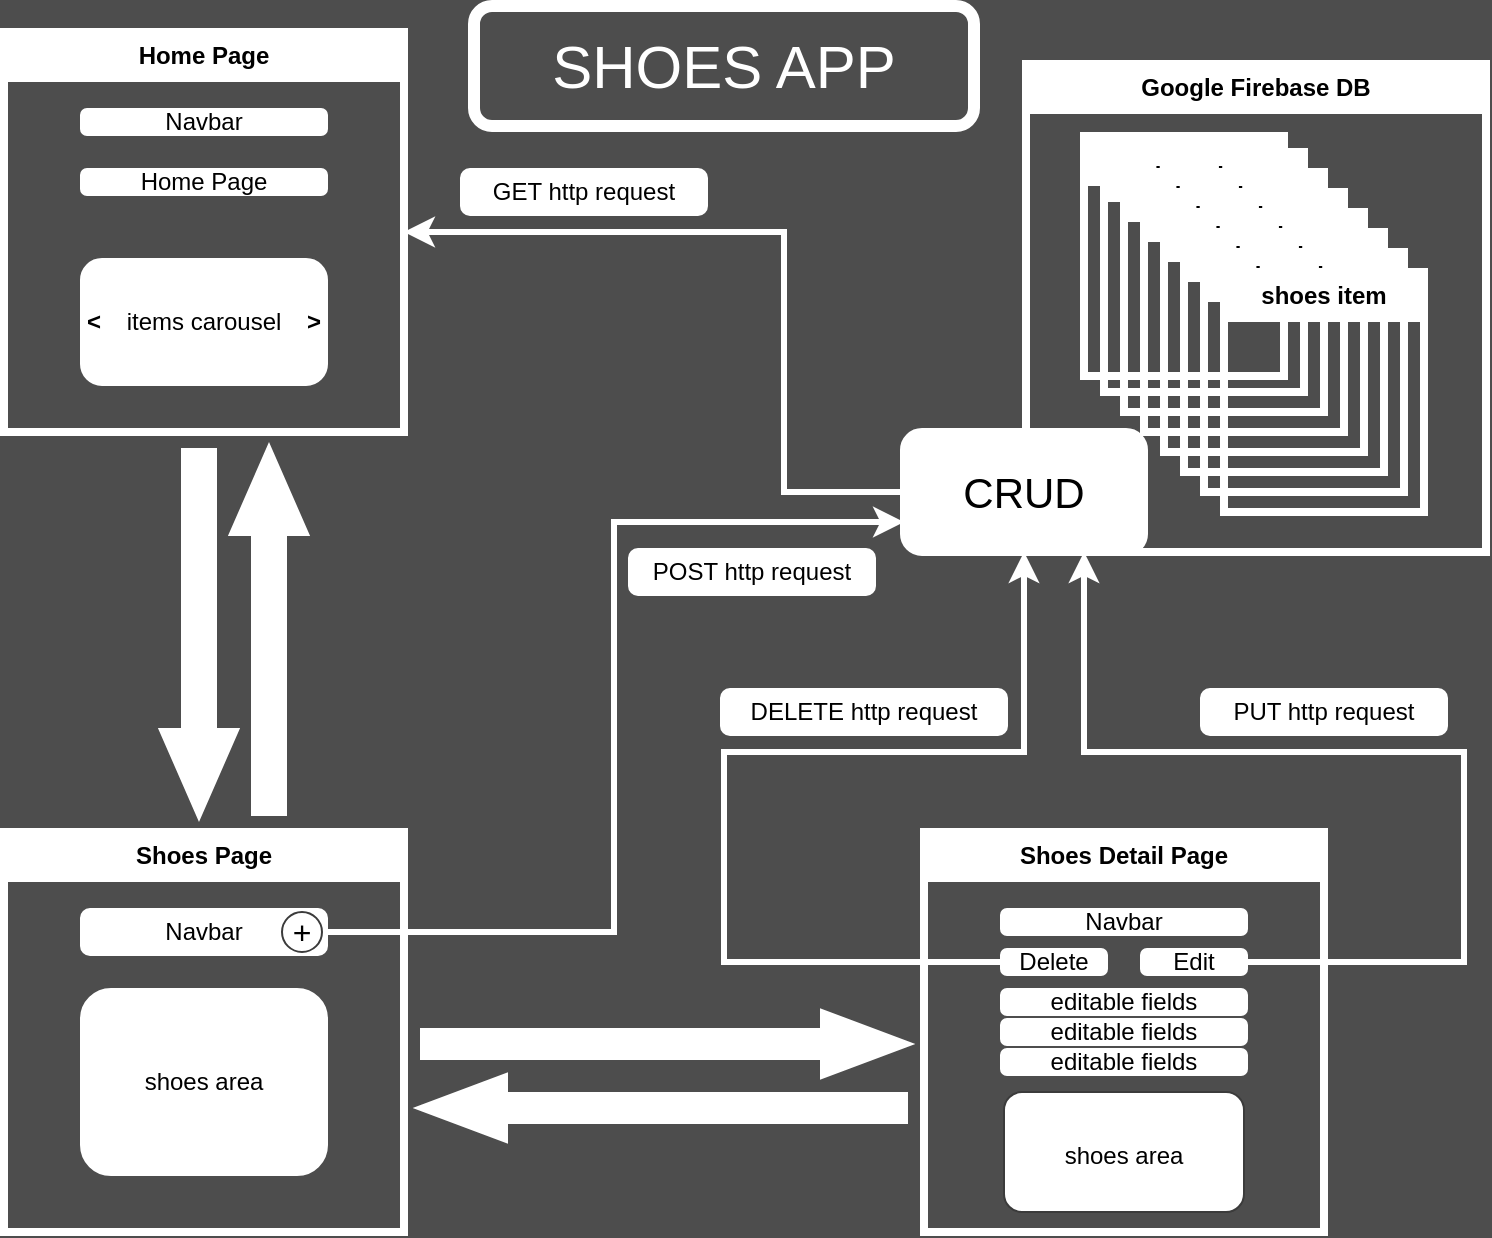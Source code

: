 <mxfile version="20.8.23" type="github">
  <diagram name="‫עמוד-1‬" id="Duh7JVj-FULWT96uaFJs">
    <mxGraphModel dx="1434" dy="699" grid="0" gridSize="10" guides="1" tooltips="1" connect="1" arrows="1" fold="1" page="1" pageScale="1" pageWidth="827" pageHeight="1169" background="#4D4D4D" math="0" shadow="0">
      <root>
        <mxCell id="0" />
        <mxCell id="1" parent="0" />
        <mxCell id="MCtM1LSkn9CB0BhDivHp-1" value="Google Firebase DB" style="swimlane;whiteSpace=wrap;html=1;labelBackgroundColor=none;rounded=0;strokeColor=#FFFFFF;strokeWidth=4;" vertex="1" parent="1">
          <mxGeometry x="551" y="46" width="230" height="244" as="geometry" />
        </mxCell>
        <mxCell id="MCtM1LSkn9CB0BhDivHp-2" value="shoes item" style="swimlane;whiteSpace=wrap;html=1;labelBackgroundColor=none;rounded=0;strokeColor=#FFFFFF;strokeWidth=4;" vertex="1" parent="MCtM1LSkn9CB0BhDivHp-1">
          <mxGeometry x="29" y="36" width="100" height="120" as="geometry" />
        </mxCell>
        <mxCell id="MCtM1LSkn9CB0BhDivHp-29" value="&lt;font style=&quot;font-size: 21px;&quot;&gt;CRUD&lt;/font&gt;" style="rounded=1;whiteSpace=wrap;html=1;strokeColor=#FFFFFF;strokeWidth=4;" vertex="1" parent="MCtM1LSkn9CB0BhDivHp-1">
          <mxGeometry x="-61" y="184" width="120" height="60" as="geometry" />
        </mxCell>
        <mxCell id="MCtM1LSkn9CB0BhDivHp-3" value="shoes item" style="swimlane;whiteSpace=wrap;html=1;labelBackgroundColor=none;rounded=0;strokeColor=#FFFFFF;strokeWidth=4;" vertex="1" parent="1">
          <mxGeometry x="590" y="90" width="100" height="120" as="geometry" />
        </mxCell>
        <mxCell id="MCtM1LSkn9CB0BhDivHp-4" value="shoes item" style="swimlane;whiteSpace=wrap;html=1;labelBackgroundColor=none;rounded=0;strokeColor=#FFFFFF;strokeWidth=4;" vertex="1" parent="1">
          <mxGeometry x="600" y="100" width="100" height="120" as="geometry" />
        </mxCell>
        <mxCell id="MCtM1LSkn9CB0BhDivHp-5" value="shoes item" style="swimlane;whiteSpace=wrap;html=1;labelBackgroundColor=none;rounded=0;strokeColor=#FFFFFF;strokeWidth=4;" vertex="1" parent="1">
          <mxGeometry x="610" y="110" width="100" height="120" as="geometry" />
        </mxCell>
        <mxCell id="MCtM1LSkn9CB0BhDivHp-6" value="shoes item" style="swimlane;whiteSpace=wrap;html=1;labelBackgroundColor=none;rounded=0;strokeColor=#FFFFFF;strokeWidth=4;" vertex="1" parent="1">
          <mxGeometry x="620" y="120" width="100" height="120" as="geometry" />
        </mxCell>
        <mxCell id="MCtM1LSkn9CB0BhDivHp-7" value="shoes item" style="swimlane;whiteSpace=wrap;html=1;labelBackgroundColor=none;rounded=0;strokeColor=#FFFFFF;strokeWidth=4;" vertex="1" parent="1">
          <mxGeometry x="630" y="130" width="100" height="120" as="geometry" />
        </mxCell>
        <mxCell id="MCtM1LSkn9CB0BhDivHp-8" value="shoes item" style="swimlane;whiteSpace=wrap;html=1;labelBackgroundColor=none;rounded=0;strokeColor=#FFFFFF;strokeWidth=4;" vertex="1" parent="1">
          <mxGeometry x="640" y="140" width="100" height="120" as="geometry" />
        </mxCell>
        <mxCell id="MCtM1LSkn9CB0BhDivHp-9" value="shoes item" style="swimlane;whiteSpace=wrap;html=1;labelBackgroundColor=none;rounded=0;strokeColor=#FFFFFF;strokeWidth=4;" vertex="1" parent="1">
          <mxGeometry x="650" y="150" width="100" height="120" as="geometry" />
        </mxCell>
        <mxCell id="MCtM1LSkn9CB0BhDivHp-10" value="Home Page" style="swimlane;whiteSpace=wrap;html=1;labelBackgroundColor=none;rounded=0;strokeColor=#FFFFFF;strokeWidth=4;" vertex="1" parent="1">
          <mxGeometry x="40" y="30" width="200" height="200" as="geometry" />
        </mxCell>
        <mxCell id="MCtM1LSkn9CB0BhDivHp-11" value="items carousel" style="rounded=1;whiteSpace=wrap;html=1;strokeColor=#FFFFFF;strokeWidth=4;" vertex="1" parent="MCtM1LSkn9CB0BhDivHp-10">
          <mxGeometry x="40" y="115" width="120" height="60" as="geometry" />
        </mxCell>
        <mxCell id="MCtM1LSkn9CB0BhDivHp-12" value="Home Page" style="rounded=1;whiteSpace=wrap;html=1;strokeColor=#FFFFFF;strokeWidth=4;" vertex="1" parent="MCtM1LSkn9CB0BhDivHp-10">
          <mxGeometry x="40" y="70" width="120" height="10" as="geometry" />
        </mxCell>
        <mxCell id="MCtM1LSkn9CB0BhDivHp-14" value="Navbar" style="rounded=1;whiteSpace=wrap;html=1;strokeColor=#FFFFFF;strokeWidth=4;" vertex="1" parent="MCtM1LSkn9CB0BhDivHp-10">
          <mxGeometry x="40" y="40" width="120" height="10" as="geometry" />
        </mxCell>
        <mxCell id="MCtM1LSkn9CB0BhDivHp-16" value="&lt;b&gt;&amp;lt;&lt;/b&gt;" style="ellipse;whiteSpace=wrap;html=1;aspect=fixed;strokeColor=#FFFFFF;strokeWidth=4;" vertex="1" parent="MCtM1LSkn9CB0BhDivHp-10">
          <mxGeometry x="40" y="140" width="10" height="10" as="geometry" />
        </mxCell>
        <mxCell id="MCtM1LSkn9CB0BhDivHp-15" value="&lt;b&gt;&amp;gt;&lt;/b&gt;" style="ellipse;whiteSpace=wrap;html=1;aspect=fixed;strokeColor=#FFFFFF;strokeWidth=4;" vertex="1" parent="MCtM1LSkn9CB0BhDivHp-10">
          <mxGeometry x="150" y="140" width="10" height="10" as="geometry" />
        </mxCell>
        <mxCell id="MCtM1LSkn9CB0BhDivHp-37" style="edgeStyle=orthogonalEdgeStyle;rounded=0;orthogonalLoop=1;jettySize=auto;html=1;exitX=1;exitY=0.5;exitDx=0;exitDy=0;entryX=0;entryY=0.75;entryDx=0;entryDy=0;strokeColor=#FFFFFF;strokeWidth=3;fontSize=16;" edge="1" parent="1" source="MCtM1LSkn9CB0BhDivHp-32" target="MCtM1LSkn9CB0BhDivHp-29">
          <mxGeometry relative="1" as="geometry" />
        </mxCell>
        <mxCell id="MCtM1LSkn9CB0BhDivHp-21" value="Shoes Page" style="swimlane;whiteSpace=wrap;html=1;strokeColor=#FFFFFF;strokeWidth=4;" vertex="1" parent="1">
          <mxGeometry x="40" y="430" width="200" height="200" as="geometry" />
        </mxCell>
        <mxCell id="MCtM1LSkn9CB0BhDivHp-32" value="Navbar" style="rounded=1;whiteSpace=wrap;html=1;strokeColor=#FFFFFF;strokeWidth=4;" vertex="1" parent="MCtM1LSkn9CB0BhDivHp-21">
          <mxGeometry x="40" y="40" width="120" height="20" as="geometry" />
        </mxCell>
        <mxCell id="MCtM1LSkn9CB0BhDivHp-33" value="shoes area" style="rounded=1;whiteSpace=wrap;html=1;strokeColor=#FFFFFF;strokeWidth=4;fontSize=12;" vertex="1" parent="MCtM1LSkn9CB0BhDivHp-21">
          <mxGeometry x="40" y="80" width="120" height="90" as="geometry" />
        </mxCell>
        <mxCell id="MCtM1LSkn9CB0BhDivHp-36" value="&lt;font style=&quot;font-size: 16px;&quot;&gt;+&lt;/font&gt;" style="ellipse;whiteSpace=wrap;html=1;aspect=fixed;strokeColor=#3B3B3B;strokeWidth=1;fontSize=12;shadow=0;" vertex="1" parent="MCtM1LSkn9CB0BhDivHp-21">
          <mxGeometry x="139" y="40" width="20" height="20" as="geometry" />
        </mxCell>
        <mxCell id="MCtM1LSkn9CB0BhDivHp-22" value="Shoes Detail Page" style="swimlane;whiteSpace=wrap;html=1;strokeColor=#FFFFFF;strokeWidth=4;" vertex="1" parent="1">
          <mxGeometry x="500" y="430" width="200" height="200" as="geometry" />
        </mxCell>
        <mxCell id="MCtM1LSkn9CB0BhDivHp-34" value="Navbar" style="rounded=1;whiteSpace=wrap;html=1;strokeColor=#FFFFFF;strokeWidth=4;" vertex="1" parent="MCtM1LSkn9CB0BhDivHp-22">
          <mxGeometry x="40" y="40" width="120" height="10" as="geometry" />
        </mxCell>
        <mxCell id="MCtM1LSkn9CB0BhDivHp-40" value="&lt;font style=&quot;font-size: 12px;&quot;&gt;shoes area&lt;/font&gt;" style="rounded=1;whiteSpace=wrap;html=1;shadow=0;sketch=0;strokeColor=#3B3B3B;strokeWidth=1;fontSize=16;" vertex="1" parent="MCtM1LSkn9CB0BhDivHp-22">
          <mxGeometry x="40" y="130" width="120" height="60" as="geometry" />
        </mxCell>
        <mxCell id="MCtM1LSkn9CB0BhDivHp-42" value="Edit" style="rounded=1;whiteSpace=wrap;html=1;strokeColor=#FFFFFF;strokeWidth=4;" vertex="1" parent="MCtM1LSkn9CB0BhDivHp-22">
          <mxGeometry x="110" y="60" width="50" height="10" as="geometry" />
        </mxCell>
        <mxCell id="MCtM1LSkn9CB0BhDivHp-41" value="Delete" style="rounded=1;whiteSpace=wrap;html=1;strokeColor=#FFFFFF;strokeWidth=4;" vertex="1" parent="MCtM1LSkn9CB0BhDivHp-22">
          <mxGeometry x="40" y="60" width="50" height="10" as="geometry" />
        </mxCell>
        <mxCell id="MCtM1LSkn9CB0BhDivHp-43" value="editable fields" style="rounded=1;whiteSpace=wrap;html=1;strokeColor=#FFFFFF;strokeWidth=4;" vertex="1" parent="MCtM1LSkn9CB0BhDivHp-22">
          <mxGeometry x="40" y="80" width="120" height="10" as="geometry" />
        </mxCell>
        <mxCell id="MCtM1LSkn9CB0BhDivHp-46" value="editable fields" style="rounded=1;whiteSpace=wrap;html=1;strokeColor=#FFFFFF;strokeWidth=4;" vertex="1" parent="MCtM1LSkn9CB0BhDivHp-22">
          <mxGeometry x="40" y="95" width="120" height="10" as="geometry" />
        </mxCell>
        <mxCell id="MCtM1LSkn9CB0BhDivHp-47" value="editable fields" style="rounded=1;whiteSpace=wrap;html=1;strokeColor=#FFFFFF;strokeWidth=4;" vertex="1" parent="MCtM1LSkn9CB0BhDivHp-22">
          <mxGeometry x="40" y="110" width="120" height="10" as="geometry" />
        </mxCell>
        <mxCell id="MCtM1LSkn9CB0BhDivHp-24" value="" style="html=1;shadow=0;dashed=0;align=center;verticalAlign=middle;shape=mxgraph.arrows2.arrow;dy=0.6;dx=40;direction=south;notch=0;strokeColor=#FFFFFF;strokeWidth=4;" vertex="1" parent="1">
          <mxGeometry x="120" y="240" width="35" height="180" as="geometry" />
        </mxCell>
        <mxCell id="MCtM1LSkn9CB0BhDivHp-25" value="" style="html=1;shadow=0;dashed=0;align=center;verticalAlign=middle;shape=mxgraph.arrows2.arrow;dy=0.6;dx=40;direction=north;notch=0;strokeColor=#FFFFFF;strokeWidth=4;" vertex="1" parent="1">
          <mxGeometry x="155" y="240" width="35" height="180" as="geometry" />
        </mxCell>
        <mxCell id="MCtM1LSkn9CB0BhDivHp-27" value="" style="html=1;shadow=0;dashed=0;align=center;verticalAlign=middle;shape=mxgraph.arrows2.arrow;dy=0.6;dx=40;flipH=1;notch=0;strokeColor=#FFFFFF;strokeWidth=4;" vertex="1" parent="1">
          <mxGeometry x="250" y="553" width="240" height="30" as="geometry" />
        </mxCell>
        <mxCell id="MCtM1LSkn9CB0BhDivHp-28" value="" style="html=1;shadow=0;dashed=0;align=center;verticalAlign=middle;shape=mxgraph.arrows2.arrow;dy=0.6;dx=40;notch=0;strokeColor=#FFFFFF;strokeWidth=4;" vertex="1" parent="1">
          <mxGeometry x="250" y="521" width="240" height="30" as="geometry" />
        </mxCell>
        <mxCell id="MCtM1LSkn9CB0BhDivHp-30" style="edgeStyle=orthogonalEdgeStyle;rounded=0;orthogonalLoop=1;jettySize=auto;html=1;entryX=1;entryY=0.5;entryDx=0;entryDy=0;fontSize=21;strokeColor=#FFFFFF;strokeWidth=3;" edge="1" parent="1" source="MCtM1LSkn9CB0BhDivHp-29" target="MCtM1LSkn9CB0BhDivHp-10">
          <mxGeometry relative="1" as="geometry">
            <Array as="points">
              <mxPoint x="430" y="260" />
              <mxPoint x="430" y="130" />
            </Array>
          </mxGeometry>
        </mxCell>
        <mxCell id="MCtM1LSkn9CB0BhDivHp-35" value="GET http request" style="rounded=1;whiteSpace=wrap;html=1;strokeColor=#FFFFFF;strokeWidth=4;fontSize=12;" vertex="1" parent="1">
          <mxGeometry x="270" y="100" width="120" height="20" as="geometry" />
        </mxCell>
        <mxCell id="MCtM1LSkn9CB0BhDivHp-38" value="POST http request" style="rounded=1;whiteSpace=wrap;html=1;strokeColor=#FFFFFF;strokeWidth=4;fontSize=12;" vertex="1" parent="1">
          <mxGeometry x="354" y="290" width="120" height="20" as="geometry" />
        </mxCell>
        <mxCell id="MCtM1LSkn9CB0BhDivHp-48" style="edgeStyle=orthogonalEdgeStyle;rounded=0;orthogonalLoop=1;jettySize=auto;html=1;entryX=0.75;entryY=1;entryDx=0;entryDy=0;strokeColor=#FFFFFF;strokeWidth=3;fontSize=12;" edge="1" parent="1" source="MCtM1LSkn9CB0BhDivHp-42" target="MCtM1LSkn9CB0BhDivHp-29">
          <mxGeometry relative="1" as="geometry">
            <Array as="points">
              <mxPoint x="770" y="495" />
              <mxPoint x="770" y="390" />
              <mxPoint x="580" y="390" />
            </Array>
          </mxGeometry>
        </mxCell>
        <mxCell id="MCtM1LSkn9CB0BhDivHp-49" value="PUT http request" style="rounded=1;whiteSpace=wrap;html=1;strokeColor=#FFFFFF;strokeWidth=4;fontSize=12;" vertex="1" parent="1">
          <mxGeometry x="640" y="360" width="120" height="20" as="geometry" />
        </mxCell>
        <mxCell id="MCtM1LSkn9CB0BhDivHp-50" style="edgeStyle=orthogonalEdgeStyle;rounded=0;orthogonalLoop=1;jettySize=auto;html=1;entryX=0.5;entryY=1;entryDx=0;entryDy=0;strokeColor=#FFFFFF;strokeWidth=3;fontSize=12;" edge="1" parent="1" source="MCtM1LSkn9CB0BhDivHp-41" target="MCtM1LSkn9CB0BhDivHp-29">
          <mxGeometry relative="1" as="geometry">
            <Array as="points">
              <mxPoint x="400" y="495" />
              <mxPoint x="400" y="390" />
              <mxPoint x="550" y="390" />
            </Array>
          </mxGeometry>
        </mxCell>
        <mxCell id="MCtM1LSkn9CB0BhDivHp-51" value="DELETE http request" style="rounded=1;whiteSpace=wrap;html=1;strokeColor=#FFFFFF;strokeWidth=4;fontSize=12;" vertex="1" parent="1">
          <mxGeometry x="400" y="360" width="140" height="20" as="geometry" />
        </mxCell>
        <mxCell id="MCtM1LSkn9CB0BhDivHp-52" value="&lt;font color=&quot;#ffffff&quot; style=&quot;font-size: 30px; background-color: rgb(77, 77, 77);&quot;&gt;SHOES APP&lt;/font&gt;" style="rounded=1;whiteSpace=wrap;html=1;shadow=0;sketch=0;strokeColor=#FFFFFF;strokeWidth=6;fontSize=12;fillColor=#4D4D4D;" vertex="1" parent="1">
          <mxGeometry x="275" y="17" width="250" height="60" as="geometry" />
        </mxCell>
      </root>
    </mxGraphModel>
  </diagram>
</mxfile>
